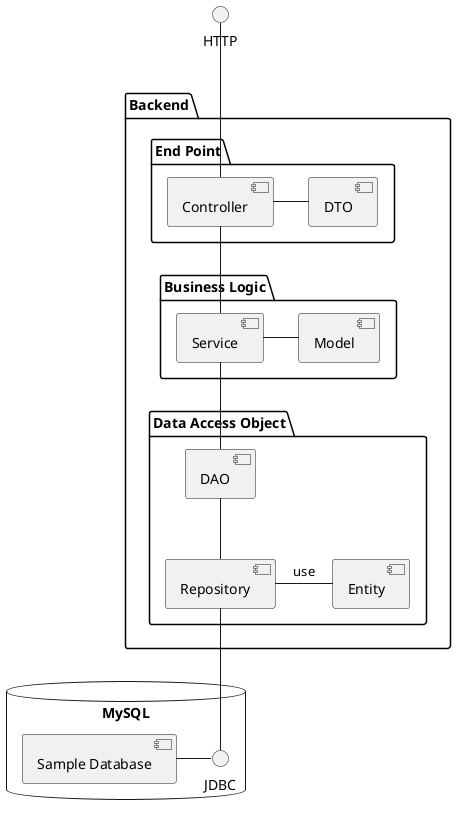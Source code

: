 @startuml

package "Backend" {

    package "End Point" {
        [Controller] - [DTO]
    }

    package "Business Logic" {
        [Service] - [Model]
    }

    package "Data Access Object" {
        [DAO] -down- [Repository]
        [Repository] -right- [Entity] : use
    }

    [Controller] -down- [Service]
    [Service] -down- [DAO]

}

database "MySQL" {
JDBC -left- [Sample Database]
}


HTTP -down- [Controller]
[Repository] -down- JDBC


@enduml